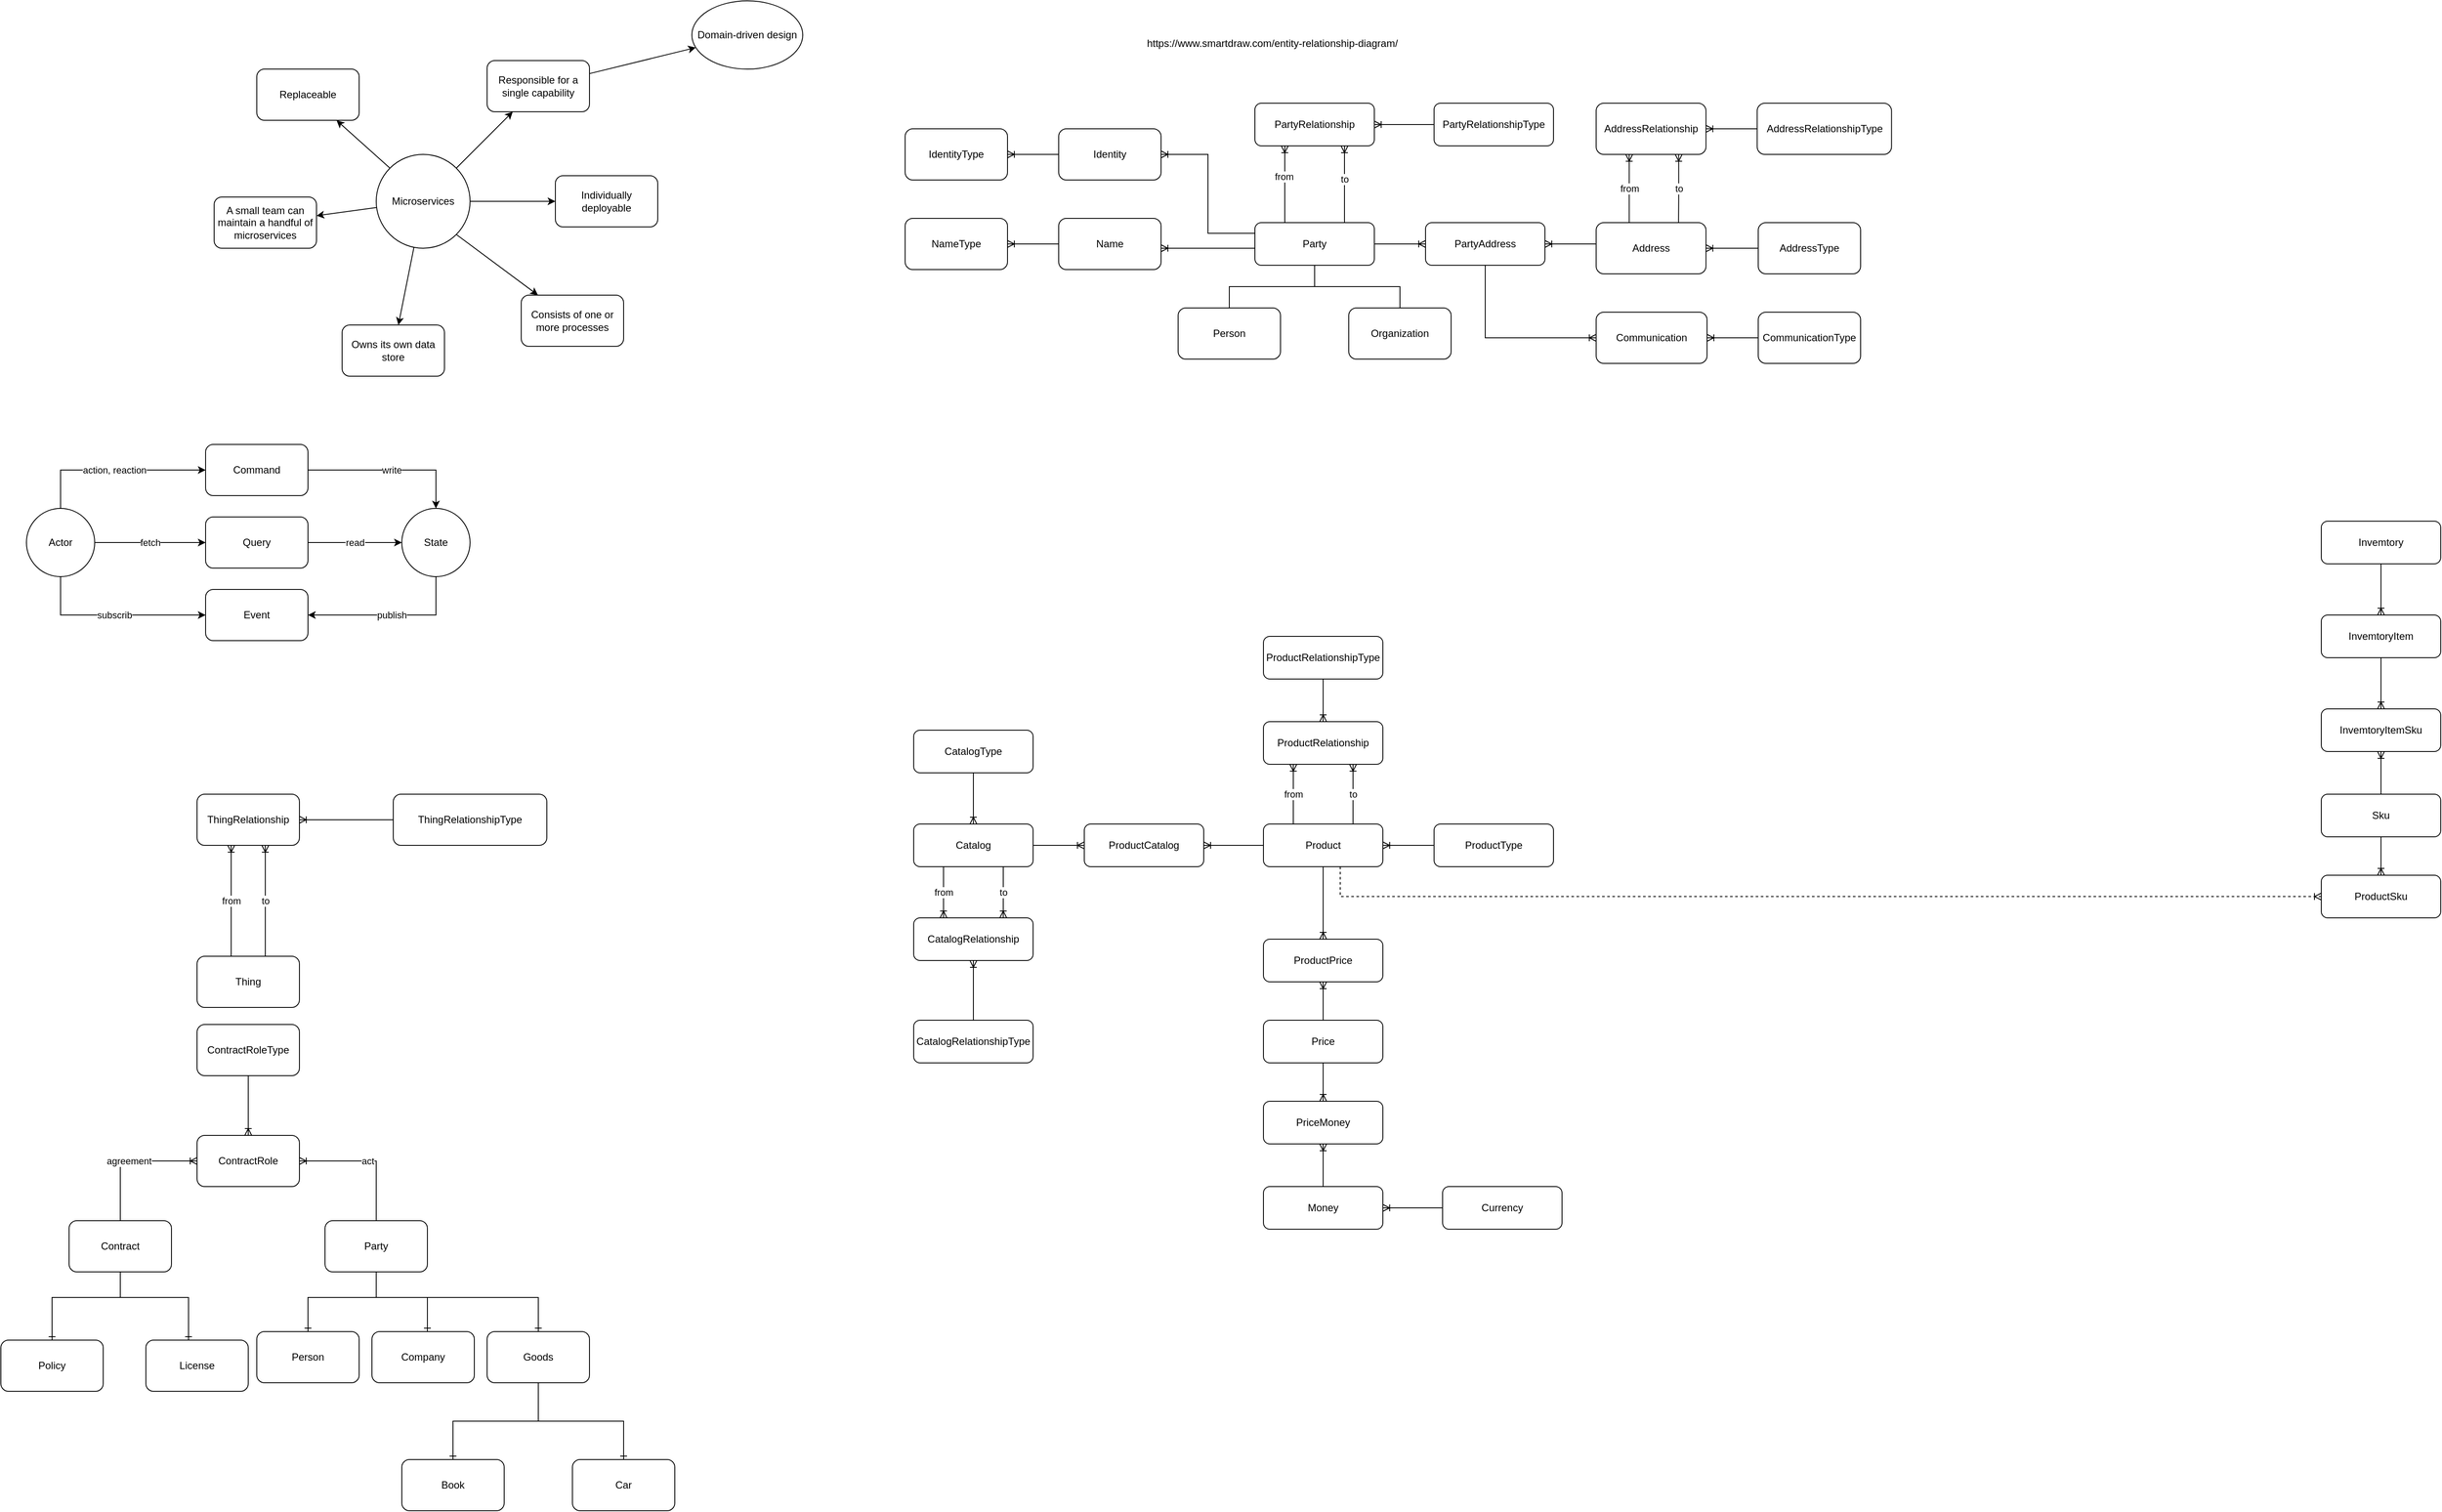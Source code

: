 <mxfile version="17.1.5" type="github">
  <diagram id="LjoO7NFVbJmHt4rmLPar" name="Page-1">
    <mxGraphModel dx="2089" dy="551" grid="1" gridSize="10" guides="1" tooltips="1" connect="1" arrows="1" fold="1" page="1" pageScale="1" pageWidth="1100" pageHeight="850" math="0" shadow="0">
      <root>
        <mxCell id="0" />
        <mxCell id="1" parent="0" />
        <mxCell id="BLckT2Vn7VJcxvCxK2wA-1" value="Party" style="rounded=1;whiteSpace=wrap;html=1;" parent="1" vertex="1">
          <mxGeometry x="400" y="290" width="140" height="50" as="geometry" />
        </mxCell>
        <mxCell id="BLckT2Vn7VJcxvCxK2wA-3" style="edgeStyle=orthogonalEdgeStyle;rounded=0;orthogonalLoop=1;jettySize=auto;html=1;exitX=0.25;exitY=1;exitDx=0;exitDy=0;entryX=0.25;entryY=0;entryDx=0;entryDy=0;endArrow=none;endFill=0;startArrow=ERoneToMany;startFill=0;" parent="1" source="BLckT2Vn7VJcxvCxK2wA-2" target="BLckT2Vn7VJcxvCxK2wA-1" edge="1">
          <mxGeometry relative="1" as="geometry" />
        </mxCell>
        <mxCell id="BLckT2Vn7VJcxvCxK2wA-5" value="from" style="edgeLabel;html=1;align=center;verticalAlign=middle;resizable=0;points=[];" parent="BLckT2Vn7VJcxvCxK2wA-3" vertex="1" connectable="0">
          <mxGeometry x="-0.198" y="-1" relative="1" as="geometry">
            <mxPoint as="offset" />
          </mxGeometry>
        </mxCell>
        <mxCell id="BLckT2Vn7VJcxvCxK2wA-4" style="edgeStyle=orthogonalEdgeStyle;rounded=0;orthogonalLoop=1;jettySize=auto;html=1;exitX=0.75;exitY=1;exitDx=0;exitDy=0;entryX=0.75;entryY=0;entryDx=0;entryDy=0;endArrow=none;endFill=0;startArrow=ERoneToMany;startFill=0;" parent="1" source="BLckT2Vn7VJcxvCxK2wA-2" target="BLckT2Vn7VJcxvCxK2wA-1" edge="1">
          <mxGeometry relative="1" as="geometry" />
        </mxCell>
        <mxCell id="BLckT2Vn7VJcxvCxK2wA-6" value="to" style="edgeLabel;html=1;align=center;verticalAlign=middle;resizable=0;points=[];" parent="BLckT2Vn7VJcxvCxK2wA-4" vertex="1" connectable="0">
          <mxGeometry x="-0.135" relative="1" as="geometry">
            <mxPoint as="offset" />
          </mxGeometry>
        </mxCell>
        <mxCell id="BLckT2Vn7VJcxvCxK2wA-8" style="edgeStyle=orthogonalEdgeStyle;rounded=0;orthogonalLoop=1;jettySize=auto;html=1;entryX=0;entryY=0.5;entryDx=0;entryDy=0;endArrow=none;endFill=0;startArrow=ERoneToMany;startFill=0;" parent="1" source="BLckT2Vn7VJcxvCxK2wA-2" target="BLckT2Vn7VJcxvCxK2wA-7" edge="1">
          <mxGeometry relative="1" as="geometry" />
        </mxCell>
        <mxCell id="BLckT2Vn7VJcxvCxK2wA-2" value="PartyRelationship" style="rounded=1;whiteSpace=wrap;html=1;" parent="1" vertex="1">
          <mxGeometry x="400" y="150" width="140" height="50" as="geometry" />
        </mxCell>
        <mxCell id="BLckT2Vn7VJcxvCxK2wA-7" value="PartyRelationshipType" style="rounded=1;whiteSpace=wrap;html=1;" parent="1" vertex="1">
          <mxGeometry x="610" y="150" width="140" height="50" as="geometry" />
        </mxCell>
        <mxCell id="BLckT2Vn7VJcxvCxK2wA-10" value="https://www.smartdraw.com/entity-relationship-diagram/" style="text;html=1;align=center;verticalAlign=middle;resizable=0;points=[];autosize=1;strokeColor=none;fillColor=none;" parent="1" vertex="1">
          <mxGeometry x="265" y="70" width="310" height="20" as="geometry" />
        </mxCell>
        <mxCell id="BLckT2Vn7VJcxvCxK2wA-13" style="edgeStyle=orthogonalEdgeStyle;rounded=0;orthogonalLoop=1;jettySize=auto;html=1;startArrow=none;startFill=0;endArrow=none;endFill=0;" parent="1" source="BLckT2Vn7VJcxvCxK2wA-11" target="BLckT2Vn7VJcxvCxK2wA-1" edge="1">
          <mxGeometry relative="1" as="geometry" />
        </mxCell>
        <mxCell id="BLckT2Vn7VJcxvCxK2wA-11" value="Person" style="rounded=1;whiteSpace=wrap;html=1;" parent="1" vertex="1">
          <mxGeometry x="310" y="390" width="120" height="60" as="geometry" />
        </mxCell>
        <mxCell id="BLckT2Vn7VJcxvCxK2wA-15" style="edgeStyle=orthogonalEdgeStyle;rounded=0;orthogonalLoop=1;jettySize=auto;html=1;startArrow=none;startFill=0;endArrow=none;endFill=0;" parent="1" source="BLckT2Vn7VJcxvCxK2wA-12" target="BLckT2Vn7VJcxvCxK2wA-1" edge="1">
          <mxGeometry relative="1" as="geometry" />
        </mxCell>
        <mxCell id="BLckT2Vn7VJcxvCxK2wA-12" value="Organization" style="rounded=1;whiteSpace=wrap;html=1;" parent="1" vertex="1">
          <mxGeometry x="510" y="390" width="120" height="60" as="geometry" />
        </mxCell>
        <mxCell id="BLckT2Vn7VJcxvCxK2wA-18" style="edgeStyle=orthogonalEdgeStyle;rounded=0;orthogonalLoop=1;jettySize=auto;html=1;startArrow=ERoneToMany;startFill=0;endArrow=none;endFill=0;" parent="1" source="BLckT2Vn7VJcxvCxK2wA-16" target="BLckT2Vn7VJcxvCxK2wA-1" edge="1">
          <mxGeometry relative="1" as="geometry">
            <Array as="points">
              <mxPoint x="360" y="320" />
              <mxPoint x="360" y="320" />
            </Array>
          </mxGeometry>
        </mxCell>
        <mxCell id="BLckT2Vn7VJcxvCxK2wA-16" value="Name" style="rounded=1;whiteSpace=wrap;html=1;" parent="1" vertex="1">
          <mxGeometry x="170" y="285" width="120" height="60" as="geometry" />
        </mxCell>
        <mxCell id="BLckT2Vn7VJcxvCxK2wA-19" style="edgeStyle=orthogonalEdgeStyle;rounded=0;orthogonalLoop=1;jettySize=auto;html=1;entryX=0;entryY=0.25;entryDx=0;entryDy=0;startArrow=ERoneToMany;startFill=0;endArrow=none;endFill=0;" parent="1" source="BLckT2Vn7VJcxvCxK2wA-17" target="BLckT2Vn7VJcxvCxK2wA-1" edge="1">
          <mxGeometry relative="1" as="geometry" />
        </mxCell>
        <mxCell id="BLckT2Vn7VJcxvCxK2wA-17" value="Identity" style="rounded=1;whiteSpace=wrap;html=1;" parent="1" vertex="1">
          <mxGeometry x="170" y="180" width="120" height="60" as="geometry" />
        </mxCell>
        <mxCell id="BLckT2Vn7VJcxvCxK2wA-33" style="edgeStyle=orthogonalEdgeStyle;rounded=0;orthogonalLoop=1;jettySize=auto;html=1;startArrow=ERoneToMany;startFill=0;endArrow=none;endFill=0;" parent="1" source="BLckT2Vn7VJcxvCxK2wA-20" target="BLckT2Vn7VJcxvCxK2wA-32" edge="1">
          <mxGeometry relative="1" as="geometry" />
        </mxCell>
        <mxCell id="BLckT2Vn7VJcxvCxK2wA-20" value="Address" style="rounded=1;whiteSpace=wrap;html=1;" parent="1" vertex="1">
          <mxGeometry x="800" y="290" width="128.75" height="60" as="geometry" />
        </mxCell>
        <mxCell id="BLckT2Vn7VJcxvCxK2wA-31" style="edgeStyle=orthogonalEdgeStyle;rounded=0;orthogonalLoop=1;jettySize=auto;html=1;startArrow=ERoneToMany;startFill=0;endArrow=none;endFill=0;" parent="1" source="BLckT2Vn7VJcxvCxK2wA-22" target="BLckT2Vn7VJcxvCxK2wA-30" edge="1">
          <mxGeometry relative="1" as="geometry" />
        </mxCell>
        <mxCell id="BLckT2Vn7VJcxvCxK2wA-22" value="Communication" style="rounded=1;whiteSpace=wrap;html=1;" parent="1" vertex="1">
          <mxGeometry x="800" y="395" width="130" height="60" as="geometry" />
        </mxCell>
        <mxCell id="BLckT2Vn7VJcxvCxK2wA-26" style="edgeStyle=orthogonalEdgeStyle;rounded=0;orthogonalLoop=1;jettySize=auto;html=1;startArrow=ERoneToMany;startFill=0;endArrow=none;endFill=0;" parent="1" source="BLckT2Vn7VJcxvCxK2wA-24" target="BLckT2Vn7VJcxvCxK2wA-1" edge="1">
          <mxGeometry relative="1" as="geometry" />
        </mxCell>
        <mxCell id="BLckT2Vn7VJcxvCxK2wA-28" style="edgeStyle=orthogonalEdgeStyle;rounded=0;orthogonalLoop=1;jettySize=auto;html=1;startArrow=ERoneToMany;startFill=0;endArrow=none;endFill=0;" parent="1" source="BLckT2Vn7VJcxvCxK2wA-24" target="BLckT2Vn7VJcxvCxK2wA-20" edge="1">
          <mxGeometry relative="1" as="geometry">
            <Array as="points">
              <mxPoint x="770" y="315" />
              <mxPoint x="770" y="315" />
            </Array>
          </mxGeometry>
        </mxCell>
        <mxCell id="BLckT2Vn7VJcxvCxK2wA-24" value="PartyAddress" style="rounded=1;whiteSpace=wrap;html=1;" parent="1" vertex="1">
          <mxGeometry x="600" y="290" width="140" height="50" as="geometry" />
        </mxCell>
        <mxCell id="BLckT2Vn7VJcxvCxK2wA-29" style="edgeStyle=orthogonalEdgeStyle;rounded=0;orthogonalLoop=1;jettySize=auto;html=1;startArrow=ERoneToMany;startFill=0;endArrow=none;endFill=0;" parent="1" source="BLckT2Vn7VJcxvCxK2wA-22" target="BLckT2Vn7VJcxvCxK2wA-24" edge="1">
          <mxGeometry relative="1" as="geometry">
            <mxPoint x="780" y="345" as="sourcePoint" />
            <mxPoint x="750" y="460" as="targetPoint" />
            <Array as="points">
              <mxPoint x="670" y="425" />
            </Array>
          </mxGeometry>
        </mxCell>
        <mxCell id="BLckT2Vn7VJcxvCxK2wA-30" value="CommunicationType" style="rounded=1;whiteSpace=wrap;html=1;" parent="1" vertex="1">
          <mxGeometry x="990" y="395" width="120" height="60" as="geometry" />
        </mxCell>
        <mxCell id="BLckT2Vn7VJcxvCxK2wA-32" value="AddressType" style="rounded=1;whiteSpace=wrap;html=1;" parent="1" vertex="1">
          <mxGeometry x="990" y="290" width="120" height="60" as="geometry" />
        </mxCell>
        <mxCell id="BLckT2Vn7VJcxvCxK2wA-35" value="from" style="edgeStyle=orthogonalEdgeStyle;rounded=0;orthogonalLoop=1;jettySize=auto;html=1;startArrow=ERoneToMany;startFill=0;endArrow=none;endFill=0;" parent="1" source="BLckT2Vn7VJcxvCxK2wA-34" target="BLckT2Vn7VJcxvCxK2wA-20" edge="1">
          <mxGeometry relative="1" as="geometry">
            <Array as="points">
              <mxPoint x="838.75" y="235" />
              <mxPoint x="838.75" y="235" />
            </Array>
          </mxGeometry>
        </mxCell>
        <mxCell id="BLckT2Vn7VJcxvCxK2wA-36" value="to" style="edgeStyle=orthogonalEdgeStyle;rounded=0;orthogonalLoop=1;jettySize=auto;html=1;entryX=0.75;entryY=0;entryDx=0;entryDy=0;startArrow=ERoneToMany;startFill=0;endArrow=none;endFill=0;" parent="1" source="BLckT2Vn7VJcxvCxK2wA-34" target="BLckT2Vn7VJcxvCxK2wA-20" edge="1">
          <mxGeometry relative="1" as="geometry">
            <Array as="points">
              <mxPoint x="896.75" y="265" />
              <mxPoint x="896.75" y="265" />
            </Array>
          </mxGeometry>
        </mxCell>
        <mxCell id="BLckT2Vn7VJcxvCxK2wA-38" style="edgeStyle=orthogonalEdgeStyle;rounded=0;orthogonalLoop=1;jettySize=auto;html=1;exitX=1;exitY=0.5;exitDx=0;exitDy=0;startArrow=ERoneToMany;startFill=0;endArrow=none;endFill=0;" parent="1" source="BLckT2Vn7VJcxvCxK2wA-34" target="BLckT2Vn7VJcxvCxK2wA-37" edge="1">
          <mxGeometry relative="1" as="geometry" />
        </mxCell>
        <mxCell id="BLckT2Vn7VJcxvCxK2wA-34" value="AddressRelationship" style="rounded=1;whiteSpace=wrap;html=1;" parent="1" vertex="1">
          <mxGeometry x="800" y="150" width="128.75" height="60" as="geometry" />
        </mxCell>
        <mxCell id="BLckT2Vn7VJcxvCxK2wA-37" value="AddressRelationshipType" style="rounded=1;whiteSpace=wrap;html=1;" parent="1" vertex="1">
          <mxGeometry x="988.75" y="150" width="157.5" height="60" as="geometry" />
        </mxCell>
        <mxCell id="BLckT2Vn7VJcxvCxK2wA-40" style="edgeStyle=orthogonalEdgeStyle;rounded=0;orthogonalLoop=1;jettySize=auto;html=1;startArrow=ERoneToMany;startFill=0;endArrow=none;endFill=0;" parent="1" source="BLckT2Vn7VJcxvCxK2wA-39" target="BLckT2Vn7VJcxvCxK2wA-17" edge="1">
          <mxGeometry relative="1" as="geometry" />
        </mxCell>
        <mxCell id="BLckT2Vn7VJcxvCxK2wA-39" value="IdentityType" style="rounded=1;whiteSpace=wrap;html=1;" parent="1" vertex="1">
          <mxGeometry x="-10" y="180" width="120" height="60" as="geometry" />
        </mxCell>
        <mxCell id="BLckT2Vn7VJcxvCxK2wA-42" style="edgeStyle=orthogonalEdgeStyle;rounded=0;orthogonalLoop=1;jettySize=auto;html=1;startArrow=ERoneToMany;startFill=0;endArrow=none;endFill=0;" parent="1" source="BLckT2Vn7VJcxvCxK2wA-41" target="BLckT2Vn7VJcxvCxK2wA-16" edge="1">
          <mxGeometry relative="1" as="geometry" />
        </mxCell>
        <mxCell id="BLckT2Vn7VJcxvCxK2wA-41" value="NameType" style="rounded=1;whiteSpace=wrap;html=1;" parent="1" vertex="1">
          <mxGeometry x="-10" y="285" width="120" height="60" as="geometry" />
        </mxCell>
        <mxCell id="0R7QLWv_NO9CNXAiDbuL-11" style="rounded=0;orthogonalLoop=1;jettySize=auto;html=1;exitX=1;exitY=0;exitDx=0;exitDy=0;" parent="1" source="0R7QLWv_NO9CNXAiDbuL-3" target="0R7QLWv_NO9CNXAiDbuL-5" edge="1">
          <mxGeometry relative="1" as="geometry" />
        </mxCell>
        <mxCell id="0R7QLWv_NO9CNXAiDbuL-12" style="edgeStyle=none;rounded=0;orthogonalLoop=1;jettySize=auto;html=1;exitX=0;exitY=0;exitDx=0;exitDy=0;" parent="1" source="0R7QLWv_NO9CNXAiDbuL-3" target="0R7QLWv_NO9CNXAiDbuL-9" edge="1">
          <mxGeometry relative="1" as="geometry" />
        </mxCell>
        <mxCell id="0R7QLWv_NO9CNXAiDbuL-13" style="edgeStyle=none;rounded=0;orthogonalLoop=1;jettySize=auto;html=1;" parent="1" source="0R7QLWv_NO9CNXAiDbuL-3" target="0R7QLWv_NO9CNXAiDbuL-8" edge="1">
          <mxGeometry relative="1" as="geometry" />
        </mxCell>
        <mxCell id="0R7QLWv_NO9CNXAiDbuL-14" style="edgeStyle=none;rounded=0;orthogonalLoop=1;jettySize=auto;html=1;" parent="1" source="0R7QLWv_NO9CNXAiDbuL-3" target="0R7QLWv_NO9CNXAiDbuL-7" edge="1">
          <mxGeometry relative="1" as="geometry" />
        </mxCell>
        <mxCell id="0R7QLWv_NO9CNXAiDbuL-15" style="edgeStyle=none;rounded=0;orthogonalLoop=1;jettySize=auto;html=1;exitX=1;exitY=1;exitDx=0;exitDy=0;" parent="1" source="0R7QLWv_NO9CNXAiDbuL-3" target="0R7QLWv_NO9CNXAiDbuL-6" edge="1">
          <mxGeometry relative="1" as="geometry" />
        </mxCell>
        <mxCell id="0R7QLWv_NO9CNXAiDbuL-16" style="edgeStyle=none;rounded=0;orthogonalLoop=1;jettySize=auto;html=1;" parent="1" source="0R7QLWv_NO9CNXAiDbuL-3" target="0R7QLWv_NO9CNXAiDbuL-4" edge="1">
          <mxGeometry relative="1" as="geometry" />
        </mxCell>
        <mxCell id="0R7QLWv_NO9CNXAiDbuL-3" value="Microservices" style="ellipse;whiteSpace=wrap;html=1;aspect=fixed;" parent="1" vertex="1">
          <mxGeometry x="-630" y="210" width="110" height="110" as="geometry" />
        </mxCell>
        <mxCell id="0R7QLWv_NO9CNXAiDbuL-4" value="Individually deployable" style="rounded=1;whiteSpace=wrap;html=1;" parent="1" vertex="1">
          <mxGeometry x="-420" y="235" width="120" height="60" as="geometry" />
        </mxCell>
        <mxCell id="0R7QLWv_NO9CNXAiDbuL-18" style="edgeStyle=none;rounded=0;orthogonalLoop=1;jettySize=auto;html=1;" parent="1" source="0R7QLWv_NO9CNXAiDbuL-5" target="0R7QLWv_NO9CNXAiDbuL-17" edge="1">
          <mxGeometry relative="1" as="geometry" />
        </mxCell>
        <mxCell id="0R7QLWv_NO9CNXAiDbuL-5" value="Responsible for a single capability" style="rounded=1;whiteSpace=wrap;html=1;" parent="1" vertex="1">
          <mxGeometry x="-500" y="100" width="120" height="60" as="geometry" />
        </mxCell>
        <mxCell id="0R7QLWv_NO9CNXAiDbuL-6" value="Consists of one or more processes" style="rounded=1;whiteSpace=wrap;html=1;" parent="1" vertex="1">
          <mxGeometry x="-460" y="375" width="120" height="60" as="geometry" />
        </mxCell>
        <mxCell id="0R7QLWv_NO9CNXAiDbuL-7" value="Owns its own data store" style="rounded=1;whiteSpace=wrap;html=1;" parent="1" vertex="1">
          <mxGeometry x="-670" y="410" width="120" height="60" as="geometry" />
        </mxCell>
        <mxCell id="0R7QLWv_NO9CNXAiDbuL-8" value="A small team can maintain a handful of microservices" style="rounded=1;whiteSpace=wrap;html=1;" parent="1" vertex="1">
          <mxGeometry x="-820" y="260" width="120" height="60" as="geometry" />
        </mxCell>
        <mxCell id="0R7QLWv_NO9CNXAiDbuL-9" value="Replaceable" style="rounded=1;whiteSpace=wrap;html=1;" parent="1" vertex="1">
          <mxGeometry x="-770" y="110" width="120" height="60" as="geometry" />
        </mxCell>
        <mxCell id="0R7QLWv_NO9CNXAiDbuL-17" value="Domain-driven design" style="ellipse;whiteSpace=wrap;html=1;" parent="1" vertex="1">
          <mxGeometry x="-260" y="30" width="130" height="80" as="geometry" />
        </mxCell>
        <mxCell id="0R7QLWv_NO9CNXAiDbuL-87" style="edgeStyle=orthogonalEdgeStyle;rounded=0;orthogonalLoop=1;jettySize=auto;html=1;startArrow=ERoneToMany;startFill=0;endArrow=none;endFill=0;" parent="1" source="0R7QLWv_NO9CNXAiDbuL-19" target="0R7QLWv_NO9CNXAiDbuL-86" edge="1">
          <mxGeometry relative="1" as="geometry" />
        </mxCell>
        <mxCell id="0R7QLWv_NO9CNXAiDbuL-19" value="Product" style="rounded=1;whiteSpace=wrap;html=1;" parent="1" vertex="1">
          <mxGeometry x="410" y="995" width="140" height="50" as="geometry" />
        </mxCell>
        <mxCell id="0R7QLWv_NO9CNXAiDbuL-31" value="from" style="edgeStyle=orthogonalEdgeStyle;rounded=0;orthogonalLoop=1;jettySize=auto;html=1;exitX=0.25;exitY=1;exitDx=0;exitDy=0;entryX=0.25;entryY=0;entryDx=0;entryDy=0;startArrow=ERoneToMany;startFill=0;endArrow=none;endFill=0;" parent="1" source="0R7QLWv_NO9CNXAiDbuL-26" target="0R7QLWv_NO9CNXAiDbuL-19" edge="1">
          <mxGeometry relative="1" as="geometry" />
        </mxCell>
        <mxCell id="0R7QLWv_NO9CNXAiDbuL-32" value="to" style="edgeStyle=orthogonalEdgeStyle;rounded=0;orthogonalLoop=1;jettySize=auto;html=1;exitX=0.75;exitY=1;exitDx=0;exitDy=0;entryX=0.75;entryY=0;entryDx=0;entryDy=0;startArrow=ERoneToMany;startFill=0;endArrow=none;endFill=0;" parent="1" source="0R7QLWv_NO9CNXAiDbuL-26" target="0R7QLWv_NO9CNXAiDbuL-19" edge="1">
          <mxGeometry relative="1" as="geometry" />
        </mxCell>
        <mxCell id="0R7QLWv_NO9CNXAiDbuL-35" style="edgeStyle=orthogonalEdgeStyle;rounded=0;orthogonalLoop=1;jettySize=auto;html=1;startArrow=ERoneToMany;startFill=0;endArrow=none;endFill=0;" parent="1" source="0R7QLWv_NO9CNXAiDbuL-26" target="0R7QLWv_NO9CNXAiDbuL-33" edge="1">
          <mxGeometry relative="1" as="geometry" />
        </mxCell>
        <mxCell id="0R7QLWv_NO9CNXAiDbuL-26" value="ProductRelationship" style="rounded=1;whiteSpace=wrap;html=1;" parent="1" vertex="1">
          <mxGeometry x="410" y="875" width="140" height="50" as="geometry" />
        </mxCell>
        <mxCell id="0R7QLWv_NO9CNXAiDbuL-33" value="ProductRelationshipType" style="rounded=1;whiteSpace=wrap;html=1;" parent="1" vertex="1">
          <mxGeometry x="410" y="775" width="140" height="50" as="geometry" />
        </mxCell>
        <mxCell id="0R7QLWv_NO9CNXAiDbuL-42" style="edgeStyle=orthogonalEdgeStyle;rounded=0;orthogonalLoop=1;jettySize=auto;html=1;exitX=0.5;exitY=0;exitDx=0;exitDy=0;entryX=0.5;entryY=1;entryDx=0;entryDy=0;startArrow=ERoneToMany;startFill=0;endArrow=none;endFill=0;" parent="1" source="0R7QLWv_NO9CNXAiDbuL-36" target="0R7QLWv_NO9CNXAiDbuL-41" edge="1">
          <mxGeometry relative="1" as="geometry" />
        </mxCell>
        <mxCell id="0R7QLWv_NO9CNXAiDbuL-36" value="Catalog" style="rounded=1;whiteSpace=wrap;html=1;" parent="1" vertex="1">
          <mxGeometry y="995" width="140" height="50" as="geometry" />
        </mxCell>
        <mxCell id="0R7QLWv_NO9CNXAiDbuL-38" style="edgeStyle=orthogonalEdgeStyle;rounded=0;orthogonalLoop=1;jettySize=auto;html=1;startArrow=ERoneToMany;startFill=0;endArrow=none;endFill=0;" parent="1" source="0R7QLWv_NO9CNXAiDbuL-37" target="0R7QLWv_NO9CNXAiDbuL-19" edge="1">
          <mxGeometry relative="1" as="geometry" />
        </mxCell>
        <mxCell id="0R7QLWv_NO9CNXAiDbuL-39" style="edgeStyle=orthogonalEdgeStyle;rounded=0;orthogonalLoop=1;jettySize=auto;html=1;startArrow=ERoneToMany;startFill=0;endArrow=none;endFill=0;" parent="1" source="0R7QLWv_NO9CNXAiDbuL-37" target="0R7QLWv_NO9CNXAiDbuL-36" edge="1">
          <mxGeometry relative="1" as="geometry" />
        </mxCell>
        <mxCell id="0R7QLWv_NO9CNXAiDbuL-37" value="ProductCatalog" style="rounded=1;whiteSpace=wrap;html=1;" parent="1" vertex="1">
          <mxGeometry x="200" y="995" width="140" height="50" as="geometry" />
        </mxCell>
        <mxCell id="0R7QLWv_NO9CNXAiDbuL-41" value="CatalogType" style="rounded=1;whiteSpace=wrap;html=1;" parent="1" vertex="1">
          <mxGeometry y="885" width="140" height="50" as="geometry" />
        </mxCell>
        <mxCell id="0R7QLWv_NO9CNXAiDbuL-43" value="Price" style="rounded=1;whiteSpace=wrap;html=1;" parent="1" vertex="1">
          <mxGeometry x="410" y="1225" width="140" height="50" as="geometry" />
        </mxCell>
        <mxCell id="0R7QLWv_NO9CNXAiDbuL-50" style="edgeStyle=orthogonalEdgeStyle;rounded=0;orthogonalLoop=1;jettySize=auto;html=1;startArrow=ERoneToMany;startFill=0;endArrow=none;endFill=0;" parent="1" source="0R7QLWv_NO9CNXAiDbuL-44" target="0R7QLWv_NO9CNXAiDbuL-43" edge="1">
          <mxGeometry relative="1" as="geometry" />
        </mxCell>
        <mxCell id="0R7QLWv_NO9CNXAiDbuL-84" style="edgeStyle=orthogonalEdgeStyle;rounded=0;orthogonalLoop=1;jettySize=auto;html=1;startArrow=ERoneToMany;startFill=0;endArrow=none;endFill=0;" parent="1" source="0R7QLWv_NO9CNXAiDbuL-44" target="0R7QLWv_NO9CNXAiDbuL-19" edge="1">
          <mxGeometry relative="1" as="geometry" />
        </mxCell>
        <mxCell id="0R7QLWv_NO9CNXAiDbuL-44" value="ProductPrice" style="rounded=1;whiteSpace=wrap;html=1;" parent="1" vertex="1">
          <mxGeometry x="410" y="1130" width="140" height="50" as="geometry" />
        </mxCell>
        <mxCell id="0R7QLWv_NO9CNXAiDbuL-56" value="from" style="edgeStyle=orthogonalEdgeStyle;rounded=0;orthogonalLoop=1;jettySize=auto;html=1;exitX=0.25;exitY=0;exitDx=0;exitDy=0;entryX=0.25;entryY=1;entryDx=0;entryDy=0;startArrow=ERoneToMany;startFill=0;endArrow=none;endFill=0;" parent="1" source="0R7QLWv_NO9CNXAiDbuL-55" target="0R7QLWv_NO9CNXAiDbuL-36" edge="1">
          <mxGeometry relative="1" as="geometry" />
        </mxCell>
        <mxCell id="0R7QLWv_NO9CNXAiDbuL-57" value="to" style="edgeStyle=orthogonalEdgeStyle;rounded=0;orthogonalLoop=1;jettySize=auto;html=1;exitX=0.75;exitY=0;exitDx=0;exitDy=0;entryX=0.75;entryY=1;entryDx=0;entryDy=0;startArrow=ERoneToMany;startFill=0;endArrow=none;endFill=0;" parent="1" source="0R7QLWv_NO9CNXAiDbuL-55" target="0R7QLWv_NO9CNXAiDbuL-36" edge="1">
          <mxGeometry relative="1" as="geometry" />
        </mxCell>
        <mxCell id="0R7QLWv_NO9CNXAiDbuL-59" style="edgeStyle=orthogonalEdgeStyle;rounded=0;orthogonalLoop=1;jettySize=auto;html=1;exitX=0.5;exitY=1;exitDx=0;exitDy=0;entryX=0.5;entryY=0;entryDx=0;entryDy=0;startArrow=ERoneToMany;startFill=0;endArrow=none;endFill=0;" parent="1" source="0R7QLWv_NO9CNXAiDbuL-55" target="0R7QLWv_NO9CNXAiDbuL-58" edge="1">
          <mxGeometry relative="1" as="geometry" />
        </mxCell>
        <mxCell id="0R7QLWv_NO9CNXAiDbuL-55" value="CatalogRelationship" style="rounded=1;whiteSpace=wrap;html=1;" parent="1" vertex="1">
          <mxGeometry y="1105" width="140" height="50" as="geometry" />
        </mxCell>
        <mxCell id="0R7QLWv_NO9CNXAiDbuL-58" value="CatalogRelationshipType" style="rounded=1;whiteSpace=wrap;html=1;" parent="1" vertex="1">
          <mxGeometry y="1225" width="140" height="50" as="geometry" />
        </mxCell>
        <mxCell id="0R7QLWv_NO9CNXAiDbuL-67" style="edgeStyle=orthogonalEdgeStyle;rounded=0;orthogonalLoop=1;jettySize=auto;html=1;startArrow=ERoneToMany;startFill=0;endArrow=none;endFill=0;" parent="1" source="0R7QLWv_NO9CNXAiDbuL-61" target="0R7QLWv_NO9CNXAiDbuL-66" edge="1">
          <mxGeometry relative="1" as="geometry" />
        </mxCell>
        <mxCell id="0R7QLWv_NO9CNXAiDbuL-61" value="Money" style="rounded=1;whiteSpace=wrap;html=1;" parent="1" vertex="1">
          <mxGeometry x="410" y="1420" width="140" height="50" as="geometry" />
        </mxCell>
        <mxCell id="0R7QLWv_NO9CNXAiDbuL-66" value="Currency" style="rounded=1;whiteSpace=wrap;html=1;" parent="1" vertex="1">
          <mxGeometry x="620" y="1420" width="140" height="50" as="geometry" />
        </mxCell>
        <mxCell id="0R7QLWv_NO9CNXAiDbuL-69" style="edgeStyle=orthogonalEdgeStyle;rounded=0;orthogonalLoop=1;jettySize=auto;html=1;exitX=0.5;exitY=0;exitDx=0;exitDy=0;entryX=0.5;entryY=1;entryDx=0;entryDy=0;startArrow=ERoneToMany;startFill=0;endArrow=none;endFill=0;" parent="1" source="0R7QLWv_NO9CNXAiDbuL-68" target="0R7QLWv_NO9CNXAiDbuL-43" edge="1">
          <mxGeometry relative="1" as="geometry" />
        </mxCell>
        <mxCell id="0R7QLWv_NO9CNXAiDbuL-70" style="edgeStyle=orthogonalEdgeStyle;rounded=0;orthogonalLoop=1;jettySize=auto;html=1;exitX=0.5;exitY=1;exitDx=0;exitDy=0;startArrow=ERoneToMany;startFill=0;endArrow=none;endFill=0;" parent="1" source="0R7QLWv_NO9CNXAiDbuL-68" target="0R7QLWv_NO9CNXAiDbuL-61" edge="1">
          <mxGeometry relative="1" as="geometry" />
        </mxCell>
        <mxCell id="0R7QLWv_NO9CNXAiDbuL-68" value="PriceMoney" style="rounded=1;whiteSpace=wrap;html=1;" parent="1" vertex="1">
          <mxGeometry x="410" y="1320" width="140" height="50" as="geometry" />
        </mxCell>
        <mxCell id="0R7QLWv_NO9CNXAiDbuL-74" value="" style="edgeStyle=orthogonalEdgeStyle;rounded=0;orthogonalLoop=1;jettySize=auto;html=1;startArrow=ERoneToMany;startFill=0;endArrow=none;endFill=0;" parent="1" source="0R7QLWv_NO9CNXAiDbuL-71" target="0R7QLWv_NO9CNXAiDbuL-72" edge="1">
          <mxGeometry relative="1" as="geometry">
            <Array as="points" />
          </mxGeometry>
        </mxCell>
        <mxCell id="0R7QLWv_NO9CNXAiDbuL-83" style="edgeStyle=orthogonalEdgeStyle;rounded=0;orthogonalLoop=1;jettySize=auto;html=1;entryX=0.5;entryY=1;entryDx=0;entryDy=0;startArrow=ERoneToMany;startFill=0;endArrow=none;endFill=0;" parent="1" source="0R7QLWv_NO9CNXAiDbuL-71" target="0R7QLWv_NO9CNXAiDbuL-79" edge="1">
          <mxGeometry relative="1" as="geometry" />
        </mxCell>
        <mxCell id="0R7QLWv_NO9CNXAiDbuL-71" value="InvemtoryItemSku" style="rounded=1;whiteSpace=wrap;html=1;" parent="1" vertex="1">
          <mxGeometry x="1650" y="860" width="140" height="50" as="geometry" />
        </mxCell>
        <mxCell id="0R7QLWv_NO9CNXAiDbuL-72" value="Sku" style="rounded=1;whiteSpace=wrap;html=1;" parent="1" vertex="1">
          <mxGeometry x="1650" y="960" width="140" height="50" as="geometry" />
        </mxCell>
        <mxCell id="0R7QLWv_NO9CNXAiDbuL-76" style="edgeStyle=orthogonalEdgeStyle;rounded=0;orthogonalLoop=1;jettySize=auto;html=1;startArrow=ERoneToMany;startFill=0;endArrow=none;endFill=0;" parent="1" source="0R7QLWv_NO9CNXAiDbuL-75" target="0R7QLWv_NO9CNXAiDbuL-72" edge="1">
          <mxGeometry relative="1" as="geometry" />
        </mxCell>
        <mxCell id="0R7QLWv_NO9CNXAiDbuL-78" style="edgeStyle=orthogonalEdgeStyle;rounded=0;orthogonalLoop=1;jettySize=auto;html=1;startArrow=ERoneToMany;startFill=0;endArrow=none;endFill=0;dashed=1;" parent="1" source="0R7QLWv_NO9CNXAiDbuL-75" target="0R7QLWv_NO9CNXAiDbuL-19" edge="1">
          <mxGeometry relative="1" as="geometry">
            <Array as="points">
              <mxPoint x="500" y="1080" />
            </Array>
          </mxGeometry>
        </mxCell>
        <mxCell id="0R7QLWv_NO9CNXAiDbuL-75" value="ProductSku" style="rounded=1;whiteSpace=wrap;html=1;" parent="1" vertex="1">
          <mxGeometry x="1650" y="1055" width="140" height="50" as="geometry" />
        </mxCell>
        <mxCell id="0R7QLWv_NO9CNXAiDbuL-82" style="edgeStyle=orthogonalEdgeStyle;rounded=0;orthogonalLoop=1;jettySize=auto;html=1;entryX=0.5;entryY=1;entryDx=0;entryDy=0;startArrow=ERoneToMany;startFill=0;endArrow=none;endFill=0;" parent="1" source="0R7QLWv_NO9CNXAiDbuL-79" target="0R7QLWv_NO9CNXAiDbuL-80" edge="1">
          <mxGeometry relative="1" as="geometry" />
        </mxCell>
        <mxCell id="0R7QLWv_NO9CNXAiDbuL-79" value="InvemtoryItem" style="rounded=1;whiteSpace=wrap;html=1;" parent="1" vertex="1">
          <mxGeometry x="1650" y="750" width="140" height="50" as="geometry" />
        </mxCell>
        <mxCell id="0R7QLWv_NO9CNXAiDbuL-80" value="Invemtory" style="rounded=1;whiteSpace=wrap;html=1;" parent="1" vertex="1">
          <mxGeometry x="1650" y="640" width="140" height="50" as="geometry" />
        </mxCell>
        <mxCell id="0R7QLWv_NO9CNXAiDbuL-86" value="ProductType" style="rounded=1;whiteSpace=wrap;html=1;" parent="1" vertex="1">
          <mxGeometry x="610" y="995" width="140" height="50" as="geometry" />
        </mxCell>
        <mxCell id="sLb7pRFxct9kiZcdHMKb-15" value="write" style="edgeStyle=orthogonalEdgeStyle;rounded=0;orthogonalLoop=1;jettySize=auto;html=1;" parent="1" source="sLb7pRFxct9kiZcdHMKb-9" target="sLb7pRFxct9kiZcdHMKb-12" edge="1">
          <mxGeometry relative="1" as="geometry" />
        </mxCell>
        <mxCell id="sLb7pRFxct9kiZcdHMKb-9" value="Command" style="rounded=1;whiteSpace=wrap;html=1;" parent="1" vertex="1">
          <mxGeometry x="-830" y="550" width="120" height="60" as="geometry" />
        </mxCell>
        <mxCell id="sLb7pRFxct9kiZcdHMKb-14" value="read" style="edgeStyle=orthogonalEdgeStyle;rounded=0;orthogonalLoop=1;jettySize=auto;html=1;" parent="1" source="sLb7pRFxct9kiZcdHMKb-10" target="sLb7pRFxct9kiZcdHMKb-12" edge="1">
          <mxGeometry relative="1" as="geometry" />
        </mxCell>
        <mxCell id="sLb7pRFxct9kiZcdHMKb-10" value="Query" style="rounded=1;whiteSpace=wrap;html=1;" parent="1" vertex="1">
          <mxGeometry x="-830" y="635" width="120" height="60" as="geometry" />
        </mxCell>
        <mxCell id="sLb7pRFxct9kiZcdHMKb-11" value="Event" style="rounded=1;whiteSpace=wrap;html=1;" parent="1" vertex="1">
          <mxGeometry x="-830" y="720" width="120" height="60" as="geometry" />
        </mxCell>
        <mxCell id="sLb7pRFxct9kiZcdHMKb-16" value="publish" style="edgeStyle=orthogonalEdgeStyle;rounded=0;orthogonalLoop=1;jettySize=auto;html=1;entryX=1;entryY=0.5;entryDx=0;entryDy=0;" parent="1" source="sLb7pRFxct9kiZcdHMKb-12" target="sLb7pRFxct9kiZcdHMKb-11" edge="1">
          <mxGeometry relative="1" as="geometry">
            <Array as="points">
              <mxPoint x="-560" y="750" />
            </Array>
          </mxGeometry>
        </mxCell>
        <mxCell id="sLb7pRFxct9kiZcdHMKb-12" value="State" style="ellipse;whiteSpace=wrap;html=1;aspect=fixed;" parent="1" vertex="1">
          <mxGeometry x="-600" y="625" width="80" height="80" as="geometry" />
        </mxCell>
        <mxCell id="sLb7pRFxct9kiZcdHMKb-18" value="action, reaction" style="edgeStyle=orthogonalEdgeStyle;rounded=0;orthogonalLoop=1;jettySize=auto;html=1;" parent="1" source="sLb7pRFxct9kiZcdHMKb-17" target="sLb7pRFxct9kiZcdHMKb-9" edge="1">
          <mxGeometry relative="1" as="geometry">
            <Array as="points">
              <mxPoint x="-1000" y="580" />
            </Array>
          </mxGeometry>
        </mxCell>
        <mxCell id="sLb7pRFxct9kiZcdHMKb-19" value="fetch" style="edgeStyle=orthogonalEdgeStyle;rounded=0;orthogonalLoop=1;jettySize=auto;html=1;" parent="1" source="sLb7pRFxct9kiZcdHMKb-17" target="sLb7pRFxct9kiZcdHMKb-10" edge="1">
          <mxGeometry relative="1" as="geometry" />
        </mxCell>
        <mxCell id="sLb7pRFxct9kiZcdHMKb-21" value="subscrib" style="edgeStyle=orthogonalEdgeStyle;rounded=0;orthogonalLoop=1;jettySize=auto;html=1;entryX=0;entryY=0.5;entryDx=0;entryDy=0;" parent="1" source="sLb7pRFxct9kiZcdHMKb-17" target="sLb7pRFxct9kiZcdHMKb-11" edge="1">
          <mxGeometry relative="1" as="geometry">
            <Array as="points">
              <mxPoint x="-1000" y="750" />
            </Array>
          </mxGeometry>
        </mxCell>
        <mxCell id="sLb7pRFxct9kiZcdHMKb-17" value="Actor" style="ellipse;whiteSpace=wrap;html=1;aspect=fixed;" parent="1" vertex="1">
          <mxGeometry x="-1040" y="625" width="80" height="80" as="geometry" />
        </mxCell>
        <mxCell id="Zzvz-1hWMF05qDESC6Oe-1" value="Thing" style="rounded=1;whiteSpace=wrap;html=1;" vertex="1" parent="1">
          <mxGeometry x="-840" y="1150" width="120" height="60" as="geometry" />
        </mxCell>
        <mxCell id="Zzvz-1hWMF05qDESC6Oe-2" value="ThingRelationship" style="rounded=1;whiteSpace=wrap;html=1;" vertex="1" parent="1">
          <mxGeometry x="-840" y="960" width="120" height="60" as="geometry" />
        </mxCell>
        <mxCell id="Zzvz-1hWMF05qDESC6Oe-3" value="ThingRelationshipType" style="rounded=1;whiteSpace=wrap;html=1;" vertex="1" parent="1">
          <mxGeometry x="-610" y="960" width="180" height="60" as="geometry" />
        </mxCell>
        <mxCell id="Zzvz-1hWMF05qDESC6Oe-4" style="edgeStyle=orthogonalEdgeStyle;rounded=0;orthogonalLoop=1;jettySize=auto;html=1;startArrow=ERoneToMany;startFill=0;endArrow=none;endFill=0;" edge="1" parent="1" source="Zzvz-1hWMF05qDESC6Oe-2" target="Zzvz-1hWMF05qDESC6Oe-3">
          <mxGeometry relative="1" as="geometry">
            <mxPoint x="80" y="1005" as="sourcePoint" />
            <mxPoint x="80" y="945" as="targetPoint" />
          </mxGeometry>
        </mxCell>
        <mxCell id="Zzvz-1hWMF05qDESC6Oe-5" value="from" style="edgeStyle=orthogonalEdgeStyle;rounded=0;orthogonalLoop=1;jettySize=auto;html=1;startArrow=ERoneToMany;startFill=0;endArrow=none;endFill=0;" edge="1" parent="1" source="Zzvz-1hWMF05qDESC6Oe-2" target="Zzvz-1hWMF05qDESC6Oe-1">
          <mxGeometry relative="1" as="geometry">
            <mxPoint x="-710" y="1000" as="sourcePoint" />
            <mxPoint x="-600" y="1000" as="targetPoint" />
            <Array as="points">
              <mxPoint x="-800" y="1060" />
              <mxPoint x="-800" y="1060" />
            </Array>
          </mxGeometry>
        </mxCell>
        <mxCell id="Zzvz-1hWMF05qDESC6Oe-6" value="to" style="edgeStyle=orthogonalEdgeStyle;rounded=0;orthogonalLoop=1;jettySize=auto;html=1;startArrow=ERoneToMany;startFill=0;endArrow=none;endFill=0;" edge="1" parent="1" source="Zzvz-1hWMF05qDESC6Oe-2" target="Zzvz-1hWMF05qDESC6Oe-1">
          <mxGeometry relative="1" as="geometry">
            <mxPoint x="-700" y="1010" as="sourcePoint" />
            <mxPoint x="-590" y="1010" as="targetPoint" />
            <Array as="points">
              <mxPoint x="-760" y="1060" />
              <mxPoint x="-760" y="1060" />
            </Array>
          </mxGeometry>
        </mxCell>
        <mxCell id="Zzvz-1hWMF05qDESC6Oe-7" value="Contract" style="rounded=1;whiteSpace=wrap;html=1;" vertex="1" parent="1">
          <mxGeometry x="-990" y="1460" width="120" height="60" as="geometry" />
        </mxCell>
        <mxCell id="Zzvz-1hWMF05qDESC6Oe-15" style="edgeStyle=orthogonalEdgeStyle;rounded=0;orthogonalLoop=1;jettySize=auto;html=1;endArrow=ERone;endFill=0;" edge="1" parent="1" source="Zzvz-1hWMF05qDESC6Oe-8" target="Zzvz-1hWMF05qDESC6Oe-12">
          <mxGeometry relative="1" as="geometry">
            <Array as="points">
              <mxPoint x="-630" y="1550" />
              <mxPoint x="-710" y="1550" />
            </Array>
          </mxGeometry>
        </mxCell>
        <mxCell id="Zzvz-1hWMF05qDESC6Oe-16" style="edgeStyle=orthogonalEdgeStyle;rounded=0;orthogonalLoop=1;jettySize=auto;html=1;endArrow=ERone;endFill=0;" edge="1" parent="1" source="Zzvz-1hWMF05qDESC6Oe-8" target="Zzvz-1hWMF05qDESC6Oe-13">
          <mxGeometry relative="1" as="geometry">
            <Array as="points">
              <mxPoint x="-630" y="1550" />
              <mxPoint x="-570" y="1550" />
            </Array>
          </mxGeometry>
        </mxCell>
        <mxCell id="Zzvz-1hWMF05qDESC6Oe-17" style="edgeStyle=orthogonalEdgeStyle;rounded=0;orthogonalLoop=1;jettySize=auto;html=1;endArrow=ERone;endFill=0;entryX=0.5;entryY=0;entryDx=0;entryDy=0;" edge="1" parent="1" source="Zzvz-1hWMF05qDESC6Oe-8" target="Zzvz-1hWMF05qDESC6Oe-14">
          <mxGeometry relative="1" as="geometry">
            <Array as="points">
              <mxPoint x="-630" y="1550" />
              <mxPoint x="-440" y="1550" />
            </Array>
          </mxGeometry>
        </mxCell>
        <mxCell id="Zzvz-1hWMF05qDESC6Oe-8" value="Party" style="rounded=1;whiteSpace=wrap;html=1;" vertex="1" parent="1">
          <mxGeometry x="-690" y="1460" width="120" height="60" as="geometry" />
        </mxCell>
        <mxCell id="Zzvz-1hWMF05qDESC6Oe-9" value="ContractRole" style="rounded=1;whiteSpace=wrap;html=1;" vertex="1" parent="1">
          <mxGeometry x="-840" y="1360" width="120" height="60" as="geometry" />
        </mxCell>
        <mxCell id="Zzvz-1hWMF05qDESC6Oe-10" value="act" style="edgeStyle=orthogonalEdgeStyle;rounded=0;orthogonalLoop=1;jettySize=auto;html=1;startArrow=ERoneToMany;startFill=0;endArrow=none;endFill=0;" edge="1" parent="1" source="Zzvz-1hWMF05qDESC6Oe-9" target="Zzvz-1hWMF05qDESC6Oe-8">
          <mxGeometry relative="1" as="geometry">
            <mxPoint x="-710" y="1000" as="sourcePoint" />
            <mxPoint x="-600" y="1000" as="targetPoint" />
            <Array as="points">
              <mxPoint x="-630" y="1390" />
            </Array>
          </mxGeometry>
        </mxCell>
        <mxCell id="Zzvz-1hWMF05qDESC6Oe-11" value="agreement" style="edgeStyle=orthogonalEdgeStyle;rounded=0;orthogonalLoop=1;jettySize=auto;html=1;startArrow=ERoneToMany;startFill=0;endArrow=none;endFill=0;" edge="1" parent="1" source="Zzvz-1hWMF05qDESC6Oe-9" target="Zzvz-1hWMF05qDESC6Oe-7">
          <mxGeometry relative="1" as="geometry">
            <mxPoint x="-700" y="1380.048" as="sourcePoint" />
            <mxPoint x="-579.952" y="1530" as="targetPoint" />
          </mxGeometry>
        </mxCell>
        <mxCell id="Zzvz-1hWMF05qDESC6Oe-12" value="Person" style="rounded=1;whiteSpace=wrap;html=1;" vertex="1" parent="1">
          <mxGeometry x="-770" y="1590" width="120" height="60" as="geometry" />
        </mxCell>
        <mxCell id="Zzvz-1hWMF05qDESC6Oe-13" value="Company" style="rounded=1;whiteSpace=wrap;html=1;" vertex="1" parent="1">
          <mxGeometry x="-635" y="1590" width="120" height="60" as="geometry" />
        </mxCell>
        <mxCell id="Zzvz-1hWMF05qDESC6Oe-14" value="Goods" style="rounded=1;whiteSpace=wrap;html=1;" vertex="1" parent="1">
          <mxGeometry x="-500" y="1590" width="120" height="60" as="geometry" />
        </mxCell>
        <mxCell id="Zzvz-1hWMF05qDESC6Oe-18" value="Policy" style="rounded=1;whiteSpace=wrap;html=1;" vertex="1" parent="1">
          <mxGeometry x="-1070" y="1600" width="120" height="60" as="geometry" />
        </mxCell>
        <mxCell id="Zzvz-1hWMF05qDESC6Oe-19" value="License" style="rounded=1;whiteSpace=wrap;html=1;" vertex="1" parent="1">
          <mxGeometry x="-900" y="1600" width="120" height="60" as="geometry" />
        </mxCell>
        <mxCell id="Zzvz-1hWMF05qDESC6Oe-20" style="edgeStyle=orthogonalEdgeStyle;rounded=0;orthogonalLoop=1;jettySize=auto;html=1;endArrow=ERone;endFill=0;" edge="1" parent="1" source="Zzvz-1hWMF05qDESC6Oe-7" target="Zzvz-1hWMF05qDESC6Oe-18">
          <mxGeometry relative="1" as="geometry">
            <mxPoint x="-609.952" y="1530" as="sourcePoint" />
            <mxPoint x="-699.952" y="1600" as="targetPoint" />
            <Array as="points">
              <mxPoint x="-930" y="1550" />
              <mxPoint x="-1010" y="1550" />
            </Array>
          </mxGeometry>
        </mxCell>
        <mxCell id="Zzvz-1hWMF05qDESC6Oe-21" style="edgeStyle=orthogonalEdgeStyle;rounded=0;orthogonalLoop=1;jettySize=auto;html=1;endArrow=ERone;endFill=0;" edge="1" parent="1" source="Zzvz-1hWMF05qDESC6Oe-7" target="Zzvz-1hWMF05qDESC6Oe-19">
          <mxGeometry relative="1" as="geometry">
            <mxPoint x="-919.952" y="1530" as="sourcePoint" />
            <mxPoint x="-1069.952" y="1610" as="targetPoint" />
            <Array as="points">
              <mxPoint x="-930" y="1550" />
              <mxPoint x="-850" y="1550" />
            </Array>
          </mxGeometry>
        </mxCell>
        <mxCell id="Zzvz-1hWMF05qDESC6Oe-22" value="Book" style="rounded=1;whiteSpace=wrap;html=1;" vertex="1" parent="1">
          <mxGeometry x="-600" y="1740" width="120" height="60" as="geometry" />
        </mxCell>
        <mxCell id="Zzvz-1hWMF05qDESC6Oe-23" style="edgeStyle=orthogonalEdgeStyle;rounded=0;orthogonalLoop=1;jettySize=auto;html=1;endArrow=ERone;endFill=0;" edge="1" parent="1" source="Zzvz-1hWMF05qDESC6Oe-14" target="Zzvz-1hWMF05qDESC6Oe-22">
          <mxGeometry relative="1" as="geometry">
            <mxPoint x="-619.952" y="1530" as="sourcePoint" />
            <mxPoint x="-430" y="1600" as="targetPoint" />
            <Array as="points" />
          </mxGeometry>
        </mxCell>
        <mxCell id="Zzvz-1hWMF05qDESC6Oe-24" value="Car" style="rounded=1;whiteSpace=wrap;html=1;" vertex="1" parent="1">
          <mxGeometry x="-400" y="1740" width="120" height="60" as="geometry" />
        </mxCell>
        <mxCell id="Zzvz-1hWMF05qDESC6Oe-25" style="edgeStyle=orthogonalEdgeStyle;rounded=0;orthogonalLoop=1;jettySize=auto;html=1;endArrow=ERone;endFill=0;" edge="1" parent="1" source="Zzvz-1hWMF05qDESC6Oe-14" target="Zzvz-1hWMF05qDESC6Oe-24">
          <mxGeometry relative="1" as="geometry">
            <mxPoint x="-429.952" y="1660" as="sourcePoint" />
            <mxPoint x="-529.952" y="1750" as="targetPoint" />
            <Array as="points" />
          </mxGeometry>
        </mxCell>
        <mxCell id="Zzvz-1hWMF05qDESC6Oe-26" value="ContractRoleType" style="rounded=1;whiteSpace=wrap;html=1;" vertex="1" parent="1">
          <mxGeometry x="-840" y="1230" width="120" height="60" as="geometry" />
        </mxCell>
        <mxCell id="Zzvz-1hWMF05qDESC6Oe-27" style="edgeStyle=orthogonalEdgeStyle;rounded=0;orthogonalLoop=1;jettySize=auto;html=1;startArrow=ERoneToMany;startFill=0;endArrow=none;endFill=0;" edge="1" parent="1" source="Zzvz-1hWMF05qDESC6Oe-9" target="Zzvz-1hWMF05qDESC6Oe-26">
          <mxGeometry relative="1" as="geometry">
            <mxPoint x="-710" y="1000" as="sourcePoint" />
            <mxPoint x="-600" y="1000" as="targetPoint" />
          </mxGeometry>
        </mxCell>
      </root>
    </mxGraphModel>
  </diagram>
</mxfile>
